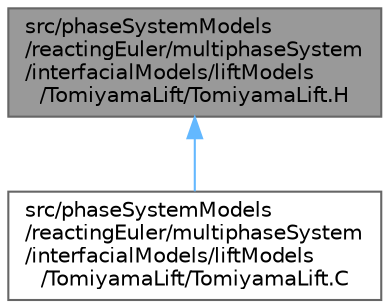 digraph "src/phaseSystemModels/reactingEuler/multiphaseSystem/interfacialModels/liftModels/TomiyamaLift/TomiyamaLift.H"
{
 // LATEX_PDF_SIZE
  bgcolor="transparent";
  edge [fontname=Helvetica,fontsize=10,labelfontname=Helvetica,labelfontsize=10];
  node [fontname=Helvetica,fontsize=10,shape=box,height=0.2,width=0.4];
  Node1 [id="Node000001",label="src/phaseSystemModels\l/reactingEuler/multiphaseSystem\l/interfacialModels/liftModels\l/TomiyamaLift/TomiyamaLift.H",height=0.2,width=0.4,color="gray40", fillcolor="grey60", style="filled", fontcolor="black",tooltip=" "];
  Node1 -> Node2 [id="edge1_Node000001_Node000002",dir="back",color="steelblue1",style="solid",tooltip=" "];
  Node2 [id="Node000002",label="src/phaseSystemModels\l/reactingEuler/multiphaseSystem\l/interfacialModels/liftModels\l/TomiyamaLift/TomiyamaLift.C",height=0.2,width=0.4,color="grey40", fillcolor="white", style="filled",URL="$reactingEuler_2multiphaseSystem_2interfacialModels_2liftModels_2TomiyamaLift_2TomiyamaLift_8C.html",tooltip=" "];
}
